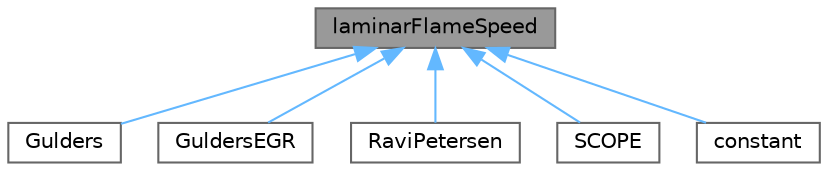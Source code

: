 digraph "laminarFlameSpeed"
{
 // LATEX_PDF_SIZE
  bgcolor="transparent";
  edge [fontname=Helvetica,fontsize=10,labelfontname=Helvetica,labelfontsize=10];
  node [fontname=Helvetica,fontsize=10,shape=box,height=0.2,width=0.4];
  Node1 [id="Node000001",label="laminarFlameSpeed",height=0.2,width=0.4,color="gray40", fillcolor="grey60", style="filled", fontcolor="black",tooltip="Abstract class for laminar flame speed."];
  Node1 -> Node2 [id="edge1_Node000001_Node000002",dir="back",color="steelblue1",style="solid",tooltip=" "];
  Node2 [id="Node000002",label="Gulders",height=0.2,width=0.4,color="gray40", fillcolor="white", style="filled",URL="$classFoam_1_1laminarFlameSpeedModels_1_1Gulders.html",tooltip="Laminar flame speed obtained from Gulder's correlation."];
  Node1 -> Node3 [id="edge2_Node000001_Node000003",dir="back",color="steelblue1",style="solid",tooltip=" "];
  Node3 [id="Node000003",label="GuldersEGR",height=0.2,width=0.4,color="gray40", fillcolor="white", style="filled",URL="$classFoam_1_1laminarFlameSpeedModels_1_1GuldersEGR.html",tooltip="Laminar flame speed obtained from Gulder's correlation with EGR modelling."];
  Node1 -> Node4 [id="edge3_Node000001_Node000004",dir="back",color="steelblue1",style="solid",tooltip=" "];
  Node4 [id="Node000004",label="RaviPetersen",height=0.2,width=0.4,color="gray40", fillcolor="white", style="filled",URL="$classFoam_1_1laminarFlameSpeedModels_1_1RaviPetersen.html",tooltip="Laminar flame speed obtained from Ravi and Petersen's correlation."];
  Node1 -> Node5 [id="edge4_Node000001_Node000005",dir="back",color="steelblue1",style="solid",tooltip=" "];
  Node5 [id="Node000005",label="SCOPE",height=0.2,width=0.4,color="gray40", fillcolor="white", style="filled",URL="$classFoam_1_1laminarFlameSpeedModels_1_1SCOPE.html",tooltip="Laminar flame speed obtained from the SCOPE correlation."];
  Node1 -> Node6 [id="edge5_Node000001_Node000006",dir="back",color="steelblue1",style="solid",tooltip=" "];
  Node6 [id="Node000006",label="constant",height=0.2,width=0.4,color="gray40", fillcolor="white", style="filled",URL="$classFoam_1_1laminarFlameSpeedModels_1_1constant.html",tooltip="Constant laminar flame speed model."];
}
